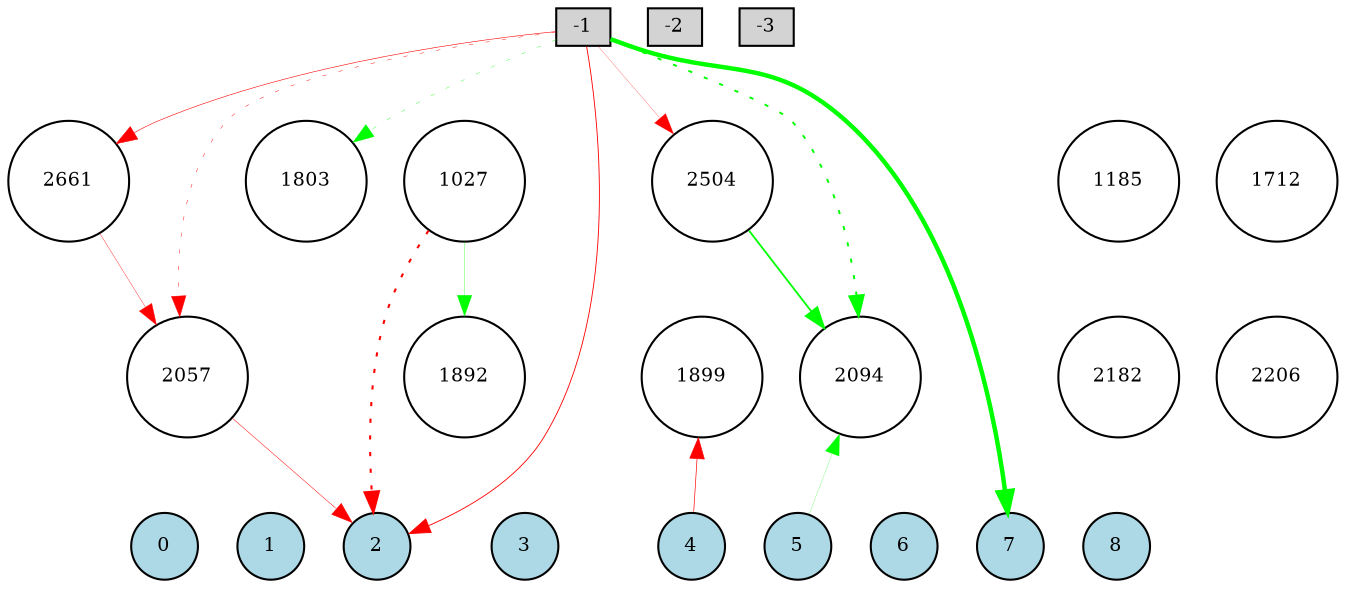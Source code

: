digraph {
	node [fontsize=9 height=0.2 shape=circle width=0.2]
	subgraph inputs {
		node [shape=box style=filled]
		rank=source
		-1 [fillcolor=lightgray]
		-2 [fillcolor=lightgray]
		-1 -> -2 [style=invis]
		-3 [fillcolor=lightgray]
		-2 -> -3 [style=invis]
	}
	subgraph outputs {
		node [style=filled]
		rank=sink
		0 [fillcolor=lightblue fontsize=9 height=0.2 shape=circle width=0.2]
		1 [fillcolor=lightblue fontsize=9 height=0.2 shape=circle width=0.2]
		0 -> 1 [style=invis]
		2 [fillcolor=lightblue fontsize=9 height=0.2 shape=circle width=0.2]
		1 -> 2 [style=invis]
		3 [fillcolor=lightblue fontsize=9 height=0.2 shape=circle width=0.2]
		2 -> 3 [style=invis]
		4 [fillcolor=lightblue fontsize=9 height=0.2 shape=circle width=0.2]
		3 -> 4 [style=invis]
		5 [fillcolor=lightblue fontsize=9 height=0.2 shape=circle width=0.2]
		4 -> 5 [style=invis]
		6 [fillcolor=lightblue fontsize=9 height=0.2 shape=circle width=0.2]
		5 -> 6 [style=invis]
		7 [fillcolor=lightblue fontsize=9 height=0.2 shape=circle width=0.2]
		6 -> 7 [style=invis]
		8 [fillcolor=lightblue fontsize=9 height=0.2 shape=circle width=0.2]
		7 -> 8 [style=invis]
	}
	1027 [fillcolor=white style=filled]
	2057 [fillcolor=white style=filled]
	1803 [fillcolor=white style=filled]
	2182 [fillcolor=white style=filled]
	2206 [fillcolor=white style=filled]
	1185 [fillcolor=white style=filled]
	2094 [fillcolor=white style=filled]
	1712 [fillcolor=white style=filled]
	2504 [fillcolor=white style=filled]
	1892 [fillcolor=white style=filled]
	2661 [fillcolor=white style=filled]
	1899 [fillcolor=white style=filled]
	-1 -> 7 [color=green penwidth=2.133802492304024 style=solid]
	1027 -> 2 [color=red penwidth=0.9909336733644366 style=dotted]
	-1 -> 1803 [color=green penwidth=0.1741429962142898 style=dotted]
	1027 -> 1892 [color=green penwidth=0.15513416069081892 style=solid]
	-1 -> 2 [color=red penwidth=0.4197898550040845 style=solid]
	-1 -> 2057 [color=red penwidth=0.21170364516087053 style=dotted]
	2057 -> 2 [color=red penwidth=0.23386221228127405 style=solid]
	-1 -> 2094 [color=green penwidth=0.9159705507821085 style=dotted]
	-1 -> 2504 [color=red penwidth=0.1172114037556047 style=solid]
	2504 -> 2094 [color=green penwidth=0.8729639086825839 style=solid]
	-1 -> 2661 [color=red penwidth=0.27356870595793614 style=solid]
	2661 -> 2057 [color=red penwidth=0.1769812556535607 style=solid]
	4 -> 1899 [color=red penwidth=0.3238271073603608 style=solid]
	5 -> 2094 [color=green penwidth=0.10587532383140666 style=solid]
}
